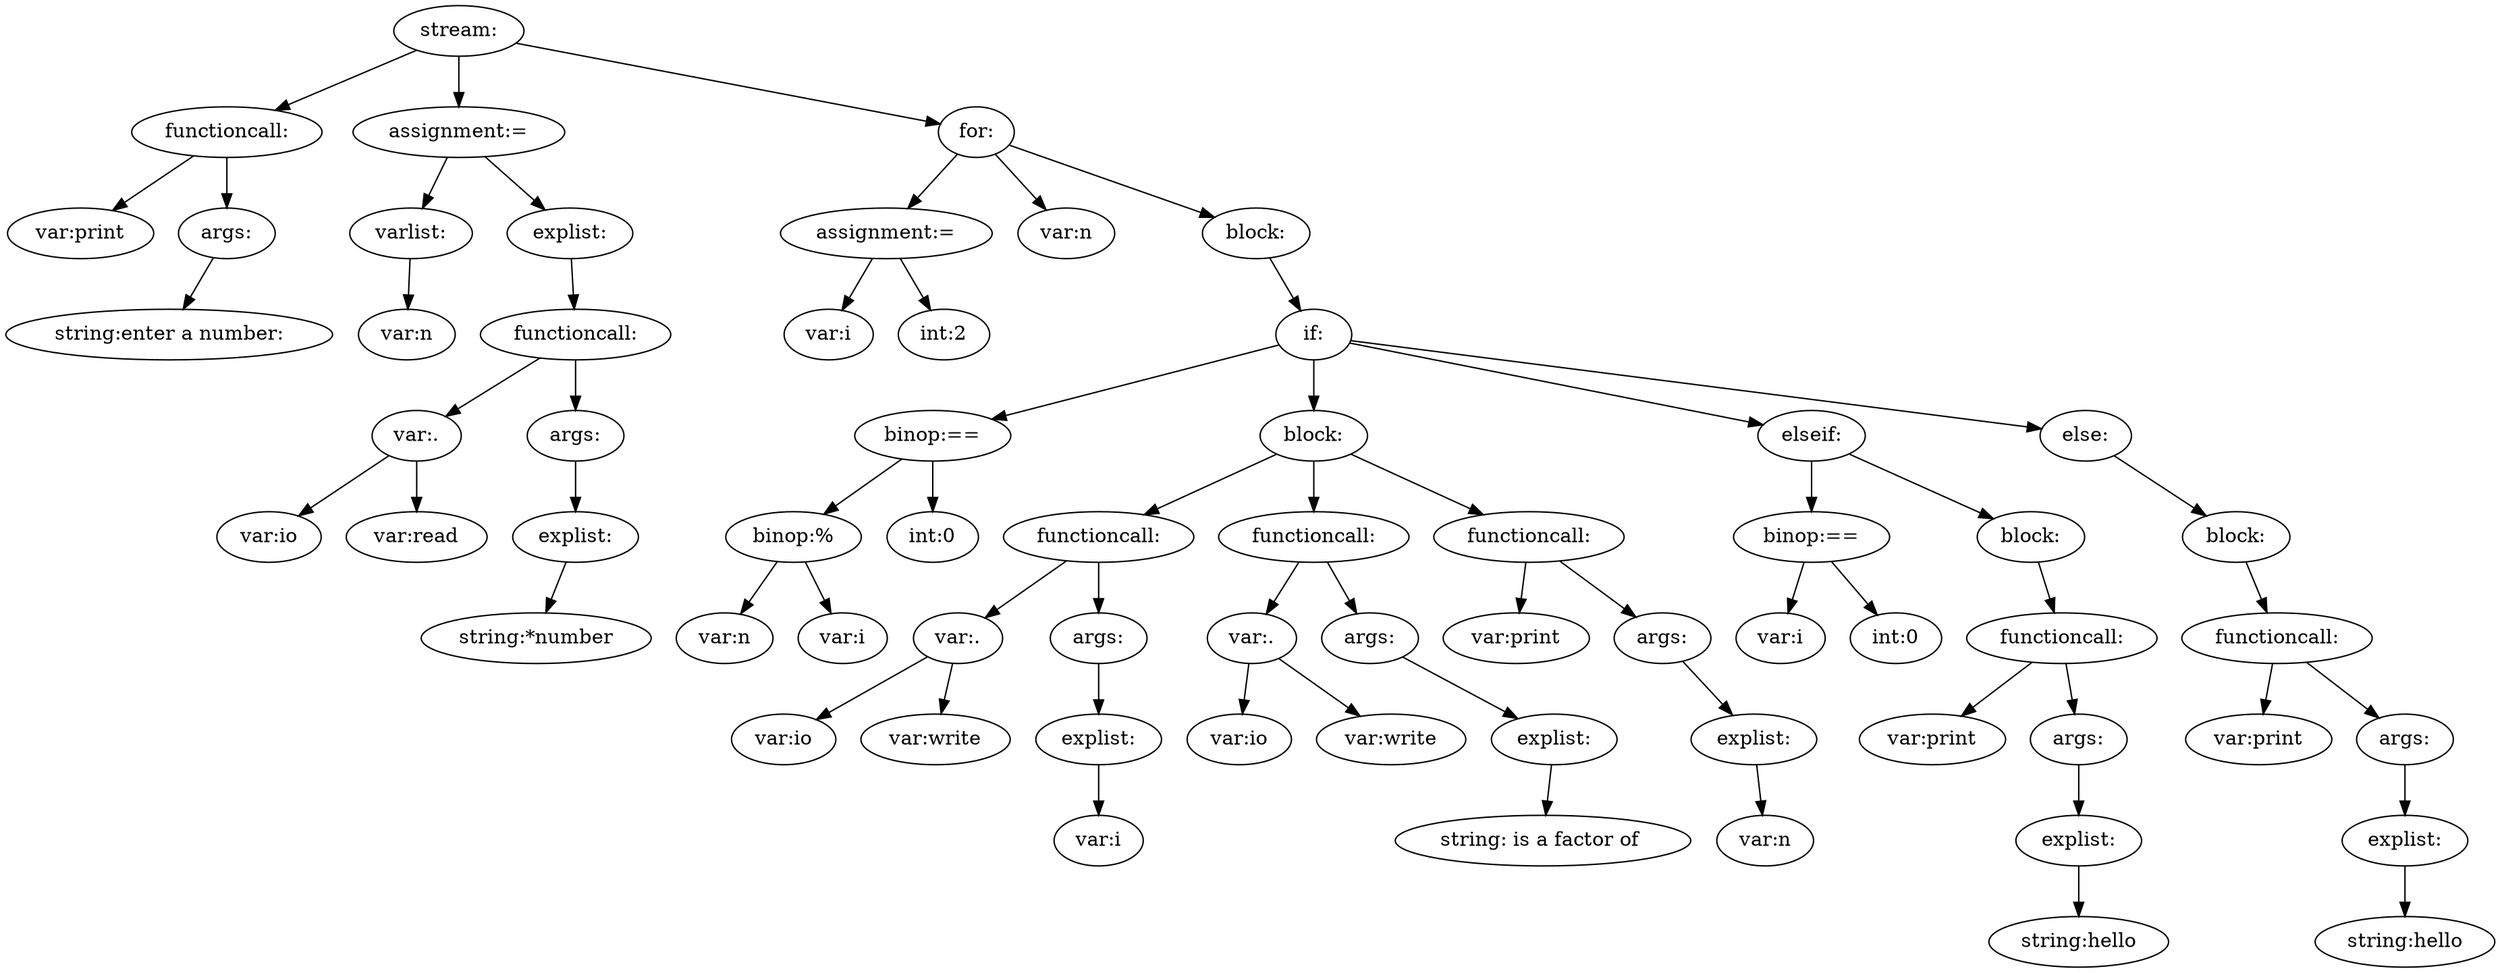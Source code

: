 digraph {

0 [label="stream:"];
0->1;
1 [label="functioncall:"];
1->2;
2 [label="var:print"];
1->3;
3 [label="args:"];
3->4;
4 [label="string:enter a number:"];
0->5;
5 [label="assignment:="];
5->6;
6 [label="varlist:"];
6->7;
7 [label="var:n"];
5->8;
8 [label="explist:"];
8->9;
9 [label="functioncall:"];
9->10;
10 [label="var:."];
10->11;
11 [label="var:io"];
10->12;
12 [label="var:read"];
9->13;
13 [label="args:"];
13->14;
14 [label="explist:"];
14->15;
15 [label="string:*number"];
0->16;
16 [label="for:"];
16->17;
17 [label="assignment:="];
17->18;
18 [label="var:i"];
17->19;
19 [label="int:2"];
16->20;
20 [label="var:n"];
16->21;
21 [label="block:"];
21->22;
22 [label="if:"];
22->23;
23 [label="binop:=="];
23->24;
24 [label="binop:%"];
24->25;
25 [label="var:n"];
24->26;
26 [label="var:i"];
23->27;
27 [label="int:0"];
22->28;
28 [label="block:"];
28->29;
29 [label="functioncall:"];
29->30;
30 [label="var:."];
30->31;
31 [label="var:io"];
30->32;
32 [label="var:write"];
29->33;
33 [label="args:"];
33->34;
34 [label="explist:"];
34->35;
35 [label="var:i"];
28->36;
36 [label="functioncall:"];
36->37;
37 [label="var:."];
37->38;
38 [label="var:io"];
37->39;
39 [label="var:write"];
36->40;
40 [label="args:"];
40->41;
41 [label="explist:"];
41->42;
42 [label="string: is a factor of "];
28->43;
43 [label="functioncall:"];
43->44;
44 [label="var:print"];
43->45;
45 [label="args:"];
45->46;
46 [label="explist:"];
46->47;
47 [label="var:n"];
22->48;
48 [label="elseif:"];
48->49;
49 [label="binop:=="];
49->50;
50 [label="var:i"];
49->51;
51 [label="int:0"];
48->52;
52 [label="block:"];
52->53;
53 [label="functioncall:"];
53->54;
54 [label="var:print"];
53->55;
55 [label="args:"];
55->56;
56 [label="explist:"];
56->57;
57 [label="string:hello"];
22->58;
58 [label="else:"];
58->59;
59 [label="block:"];
59->60;
60 [label="functioncall:"];
60->61;
61 [label="var:print"];
60->62;
62 [label="args:"];
62->63;
63 [label="explist:"];
63->64;
64 [label="string:hello"];
}
